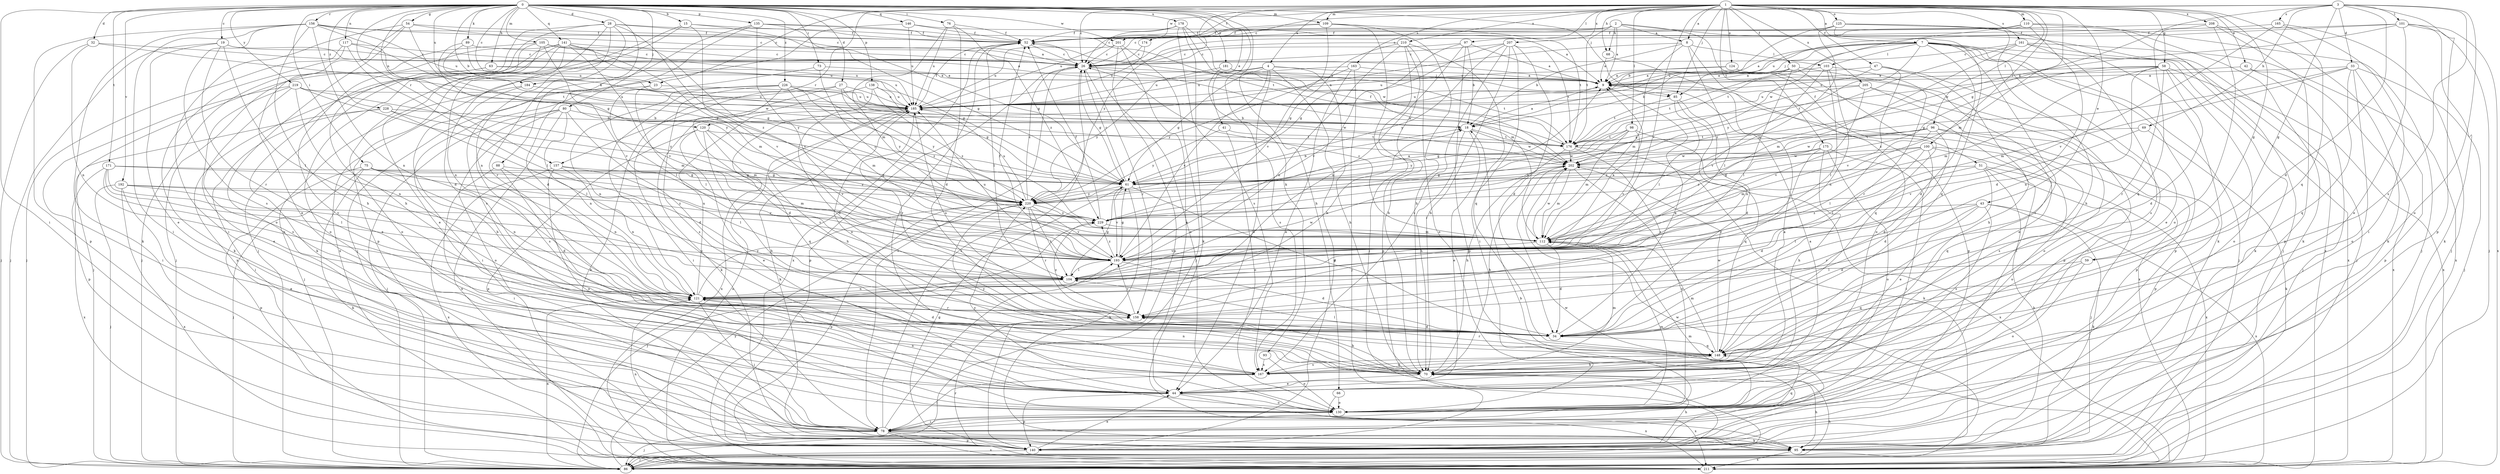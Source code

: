 strict digraph  {
0;
1;
2;
3;
4;
7;
8;
9;
15;
18;
19;
23;
26;
27;
28;
32;
33;
34;
41;
42;
43;
44;
47;
50;
51;
52;
54;
58;
59;
61;
63;
66;
68;
69;
70;
73;
75;
76;
78;
80;
85;
86;
88;
89;
93;
95;
96;
97;
98;
100;
101;
103;
104;
105;
109;
110;
112;
117;
120;
121;
124;
125;
130;
135;
138;
140;
141;
146;
148;
156;
157;
158;
161;
163;
165;
167;
171;
174;
175;
176;
178;
181;
184;
185;
192;
193;
201;
202;
205;
207;
208;
210;
211;
219;
220;
226;
228;
229;
0 -> 15  [label=b];
0 -> 18  [label=b];
0 -> 19  [label=c];
0 -> 23  [label=c];
0 -> 27  [label=d];
0 -> 28  [label=d];
0 -> 32  [label=d];
0 -> 41  [label=e];
0 -> 54  [label=g];
0 -> 63  [label=h];
0 -> 66  [label=h];
0 -> 73  [label=i];
0 -> 75  [label=i];
0 -> 76  [label=i];
0 -> 78  [label=i];
0 -> 80  [label=j];
0 -> 85  [label=j];
0 -> 88  [label=k];
0 -> 89  [label=k];
0 -> 93  [label=k];
0 -> 105  [label=m];
0 -> 109  [label=m];
0 -> 117  [label=n];
0 -> 120  [label=n];
0 -> 135  [label=p];
0 -> 138  [label=p];
0 -> 141  [label=q];
0 -> 146  [label=q];
0 -> 156  [label=r];
0 -> 157  [label=r];
0 -> 171  [label=t];
0 -> 178  [label=u];
0 -> 181  [label=u];
0 -> 184  [label=u];
0 -> 192  [label=v];
0 -> 201  [label=w];
0 -> 219  [label=y];
0 -> 226  [label=z];
0 -> 228  [label=z];
1 -> 4  [label=a];
1 -> 7  [label=a];
1 -> 8  [label=a];
1 -> 23  [label=c];
1 -> 26  [label=c];
1 -> 42  [label=e];
1 -> 43  [label=e];
1 -> 47  [label=f];
1 -> 50  [label=f];
1 -> 58  [label=g];
1 -> 59  [label=g];
1 -> 68  [label=h];
1 -> 85  [label=j];
1 -> 96  [label=l];
1 -> 97  [label=l];
1 -> 98  [label=l];
1 -> 100  [label=l];
1 -> 109  [label=m];
1 -> 110  [label=m];
1 -> 112  [label=m];
1 -> 124  [label=o];
1 -> 125  [label=o];
1 -> 148  [label=q];
1 -> 157  [label=r];
1 -> 161  [label=s];
1 -> 163  [label=s];
1 -> 174  [label=t];
1 -> 175  [label=t];
1 -> 193  [label=v];
1 -> 205  [label=x];
1 -> 207  [label=x];
1 -> 208  [label=x];
1 -> 210  [label=x];
1 -> 220  [label=y];
2 -> 8  [label=a];
2 -> 9  [label=a];
2 -> 26  [label=c];
2 -> 51  [label=f];
2 -> 52  [label=f];
2 -> 68  [label=h];
2 -> 176  [label=t];
2 -> 211  [label=x];
3 -> 26  [label=c];
3 -> 33  [label=d];
3 -> 34  [label=d];
3 -> 59  [label=g];
3 -> 61  [label=g];
3 -> 69  [label=h];
3 -> 101  [label=l];
3 -> 130  [label=o];
3 -> 140  [label=p];
3 -> 165  [label=s];
3 -> 167  [label=s];
3 -> 201  [label=w];
4 -> 44  [label=e];
4 -> 61  [label=g];
4 -> 70  [label=h];
4 -> 85  [label=j];
4 -> 140  [label=p];
4 -> 184  [label=u];
4 -> 185  [label=u];
4 -> 193  [label=v];
7 -> 9  [label=a];
7 -> 34  [label=d];
7 -> 44  [label=e];
7 -> 85  [label=j];
7 -> 86  [label=j];
7 -> 95  [label=k];
7 -> 103  [label=l];
7 -> 140  [label=p];
7 -> 167  [label=s];
7 -> 176  [label=t];
7 -> 185  [label=u];
7 -> 211  [label=x];
7 -> 220  [label=y];
8 -> 18  [label=b];
8 -> 103  [label=l];
8 -> 104  [label=l];
8 -> 112  [label=m];
8 -> 120  [label=n];
8 -> 130  [label=o];
9 -> 185  [label=u];
9 -> 211  [label=x];
15 -> 52  [label=f];
15 -> 61  [label=g];
15 -> 140  [label=p];
15 -> 193  [label=v];
15 -> 211  [label=x];
18 -> 9  [label=a];
18 -> 44  [label=e];
18 -> 70  [label=h];
18 -> 176  [label=t];
18 -> 202  [label=w];
19 -> 9  [label=a];
19 -> 26  [label=c];
19 -> 44  [label=e];
19 -> 86  [label=j];
19 -> 104  [label=l];
19 -> 158  [label=r];
23 -> 78  [label=i];
23 -> 104  [label=l];
23 -> 185  [label=u];
26 -> 9  [label=a];
26 -> 61  [label=g];
26 -> 78  [label=i];
26 -> 140  [label=p];
26 -> 158  [label=r];
26 -> 202  [label=w];
27 -> 78  [label=i];
27 -> 95  [label=k];
27 -> 185  [label=u];
27 -> 202  [label=w];
27 -> 220  [label=y];
28 -> 26  [label=c];
28 -> 34  [label=d];
28 -> 52  [label=f];
28 -> 70  [label=h];
28 -> 86  [label=j];
28 -> 121  [label=n];
28 -> 158  [label=r];
28 -> 229  [label=z];
32 -> 26  [label=c];
32 -> 86  [label=j];
32 -> 121  [label=n];
32 -> 176  [label=t];
33 -> 9  [label=a];
33 -> 61  [label=g];
33 -> 86  [label=j];
33 -> 112  [label=m];
33 -> 130  [label=o];
33 -> 140  [label=p];
33 -> 148  [label=q];
34 -> 9  [label=a];
34 -> 148  [label=q];
41 -> 130  [label=o];
41 -> 176  [label=t];
41 -> 220  [label=y];
42 -> 9  [label=a];
42 -> 86  [label=j];
42 -> 211  [label=x];
43 -> 34  [label=d];
43 -> 95  [label=k];
43 -> 104  [label=l];
43 -> 158  [label=r];
43 -> 167  [label=s];
43 -> 211  [label=x];
43 -> 229  [label=z];
44 -> 9  [label=a];
44 -> 121  [label=n];
44 -> 130  [label=o];
44 -> 140  [label=p];
44 -> 211  [label=x];
47 -> 9  [label=a];
47 -> 70  [label=h];
47 -> 78  [label=i];
47 -> 185  [label=u];
47 -> 193  [label=v];
50 -> 9  [label=a];
50 -> 18  [label=b];
50 -> 44  [label=e];
50 -> 104  [label=l];
50 -> 148  [label=q];
50 -> 176  [label=t];
51 -> 34  [label=d];
51 -> 44  [label=e];
51 -> 61  [label=g];
51 -> 86  [label=j];
51 -> 95  [label=k];
51 -> 211  [label=x];
52 -> 26  [label=c];
52 -> 104  [label=l];
52 -> 130  [label=o];
52 -> 211  [label=x];
54 -> 9  [label=a];
54 -> 44  [label=e];
54 -> 52  [label=f];
54 -> 78  [label=i];
54 -> 130  [label=o];
54 -> 220  [label=y];
58 -> 9  [label=a];
58 -> 34  [label=d];
58 -> 112  [label=m];
58 -> 121  [label=n];
58 -> 130  [label=o];
58 -> 158  [label=r];
58 -> 176  [label=t];
58 -> 211  [label=x];
58 -> 229  [label=z];
59 -> 104  [label=l];
59 -> 130  [label=o];
59 -> 148  [label=q];
61 -> 18  [label=b];
61 -> 26  [label=c];
61 -> 34  [label=d];
61 -> 95  [label=k];
61 -> 193  [label=v];
61 -> 220  [label=y];
63 -> 9  [label=a];
63 -> 44  [label=e];
63 -> 86  [label=j];
63 -> 185  [label=u];
66 -> 130  [label=o];
66 -> 211  [label=x];
68 -> 9  [label=a];
68 -> 140  [label=p];
69 -> 95  [label=k];
69 -> 176  [label=t];
69 -> 193  [label=v];
70 -> 9  [label=a];
70 -> 44  [label=e];
70 -> 112  [label=m];
70 -> 121  [label=n];
70 -> 220  [label=y];
73 -> 9  [label=a];
73 -> 104  [label=l];
73 -> 229  [label=z];
75 -> 61  [label=g];
75 -> 86  [label=j];
75 -> 95  [label=k];
75 -> 112  [label=m];
75 -> 121  [label=n];
75 -> 140  [label=p];
75 -> 193  [label=v];
76 -> 34  [label=d];
76 -> 52  [label=f];
76 -> 112  [label=m];
76 -> 185  [label=u];
76 -> 229  [label=z];
78 -> 26  [label=c];
78 -> 86  [label=j];
78 -> 95  [label=k];
78 -> 112  [label=m];
78 -> 140  [label=p];
78 -> 148  [label=q];
78 -> 193  [label=v];
78 -> 211  [label=x];
80 -> 18  [label=b];
80 -> 34  [label=d];
80 -> 86  [label=j];
80 -> 121  [label=n];
80 -> 130  [label=o];
80 -> 167  [label=s];
80 -> 211  [label=x];
85 -> 34  [label=d];
85 -> 104  [label=l];
85 -> 121  [label=n];
85 -> 176  [label=t];
86 -> 70  [label=h];
86 -> 121  [label=n];
86 -> 202  [label=w];
86 -> 220  [label=y];
88 -> 34  [label=d];
88 -> 61  [label=g];
88 -> 78  [label=i];
88 -> 121  [label=n];
89 -> 26  [label=c];
89 -> 61  [label=g];
89 -> 185  [label=u];
89 -> 220  [label=y];
93 -> 130  [label=o];
93 -> 167  [label=s];
95 -> 70  [label=h];
95 -> 211  [label=x];
96 -> 34  [label=d];
96 -> 104  [label=l];
96 -> 140  [label=p];
96 -> 167  [label=s];
96 -> 176  [label=t];
96 -> 202  [label=w];
96 -> 229  [label=z];
97 -> 9  [label=a];
97 -> 18  [label=b];
97 -> 26  [label=c];
97 -> 121  [label=n];
97 -> 140  [label=p];
97 -> 193  [label=v];
98 -> 61  [label=g];
98 -> 112  [label=m];
98 -> 148  [label=q];
98 -> 176  [label=t];
98 -> 193  [label=v];
98 -> 220  [label=y];
100 -> 34  [label=d];
100 -> 104  [label=l];
100 -> 112  [label=m];
100 -> 130  [label=o];
100 -> 148  [label=q];
100 -> 202  [label=w];
100 -> 229  [label=z];
101 -> 44  [label=e];
101 -> 52  [label=f];
101 -> 86  [label=j];
101 -> 95  [label=k];
101 -> 185  [label=u];
101 -> 202  [label=w];
101 -> 211  [label=x];
103 -> 9  [label=a];
103 -> 104  [label=l];
103 -> 121  [label=n];
103 -> 158  [label=r];
103 -> 193  [label=v];
104 -> 61  [label=g];
104 -> 121  [label=n];
104 -> 202  [label=w];
105 -> 26  [label=c];
105 -> 44  [label=e];
105 -> 61  [label=g];
105 -> 86  [label=j];
105 -> 130  [label=o];
105 -> 185  [label=u];
105 -> 193  [label=v];
109 -> 52  [label=f];
109 -> 70  [label=h];
109 -> 86  [label=j];
109 -> 176  [label=t];
109 -> 185  [label=u];
109 -> 193  [label=v];
110 -> 26  [label=c];
110 -> 34  [label=d];
110 -> 52  [label=f];
110 -> 86  [label=j];
110 -> 95  [label=k];
110 -> 202  [label=w];
112 -> 26  [label=c];
112 -> 34  [label=d];
112 -> 193  [label=v];
112 -> 202  [label=w];
117 -> 26  [label=c];
117 -> 86  [label=j];
117 -> 95  [label=k];
117 -> 104  [label=l];
117 -> 202  [label=w];
120 -> 44  [label=e];
120 -> 70  [label=h];
120 -> 140  [label=p];
120 -> 148  [label=q];
120 -> 176  [label=t];
120 -> 193  [label=v];
121 -> 18  [label=b];
121 -> 34  [label=d];
121 -> 78  [label=i];
121 -> 158  [label=r];
121 -> 185  [label=u];
121 -> 220  [label=y];
124 -> 9  [label=a];
124 -> 78  [label=i];
124 -> 140  [label=p];
124 -> 185  [label=u];
125 -> 18  [label=b];
125 -> 52  [label=f];
125 -> 70  [label=h];
125 -> 86  [label=j];
125 -> 95  [label=k];
125 -> 112  [label=m];
125 -> 148  [label=q];
130 -> 78  [label=i];
130 -> 112  [label=m];
130 -> 220  [label=y];
135 -> 34  [label=d];
135 -> 52  [label=f];
135 -> 61  [label=g];
135 -> 167  [label=s];
135 -> 176  [label=t];
135 -> 193  [label=v];
138 -> 34  [label=d];
138 -> 61  [label=g];
138 -> 95  [label=k];
138 -> 185  [label=u];
138 -> 229  [label=z];
140 -> 44  [label=e];
140 -> 61  [label=g];
140 -> 70  [label=h];
140 -> 86  [label=j];
140 -> 121  [label=n];
140 -> 202  [label=w];
141 -> 26  [label=c];
141 -> 86  [label=j];
141 -> 95  [label=k];
141 -> 112  [label=m];
141 -> 121  [label=n];
141 -> 130  [label=o];
141 -> 193  [label=v];
141 -> 211  [label=x];
141 -> 220  [label=y];
146 -> 9  [label=a];
146 -> 52  [label=f];
146 -> 86  [label=j];
146 -> 185  [label=u];
148 -> 70  [label=h];
148 -> 104  [label=l];
148 -> 112  [label=m];
148 -> 158  [label=r];
148 -> 167  [label=s];
148 -> 185  [label=u];
148 -> 202  [label=w];
156 -> 26  [label=c];
156 -> 52  [label=f];
156 -> 61  [label=g];
156 -> 70  [label=h];
156 -> 78  [label=i];
156 -> 95  [label=k];
156 -> 121  [label=n];
156 -> 140  [label=p];
156 -> 167  [label=s];
156 -> 185  [label=u];
157 -> 61  [label=g];
157 -> 104  [label=l];
157 -> 121  [label=n];
157 -> 130  [label=o];
157 -> 211  [label=x];
158 -> 34  [label=d];
158 -> 70  [label=h];
158 -> 185  [label=u];
158 -> 193  [label=v];
158 -> 229  [label=z];
161 -> 26  [label=c];
161 -> 86  [label=j];
161 -> 112  [label=m];
161 -> 167  [label=s];
161 -> 211  [label=x];
161 -> 229  [label=z];
163 -> 9  [label=a];
163 -> 44  [label=e];
163 -> 86  [label=j];
163 -> 185  [label=u];
163 -> 220  [label=y];
165 -> 52  [label=f];
165 -> 78  [label=i];
165 -> 86  [label=j];
165 -> 193  [label=v];
167 -> 52  [label=f];
167 -> 78  [label=i];
167 -> 148  [label=q];
171 -> 61  [label=g];
171 -> 104  [label=l];
171 -> 121  [label=n];
171 -> 193  [label=v];
171 -> 211  [label=x];
171 -> 220  [label=y];
174 -> 26  [label=c];
174 -> 185  [label=u];
175 -> 70  [label=h];
175 -> 78  [label=i];
175 -> 130  [label=o];
175 -> 158  [label=r];
175 -> 202  [label=w];
175 -> 220  [label=y];
176 -> 52  [label=f];
176 -> 70  [label=h];
176 -> 95  [label=k];
176 -> 158  [label=r];
176 -> 202  [label=w];
178 -> 26  [label=c];
178 -> 52  [label=f];
178 -> 95  [label=k];
178 -> 112  [label=m];
178 -> 167  [label=s];
178 -> 202  [label=w];
181 -> 9  [label=a];
181 -> 167  [label=s];
181 -> 176  [label=t];
181 -> 220  [label=y];
184 -> 70  [label=h];
184 -> 86  [label=j];
184 -> 185  [label=u];
185 -> 18  [label=b];
185 -> 52  [label=f];
185 -> 70  [label=h];
185 -> 95  [label=k];
185 -> 158  [label=r];
185 -> 211  [label=x];
192 -> 44  [label=e];
192 -> 86  [label=j];
192 -> 193  [label=v];
192 -> 211  [label=x];
192 -> 220  [label=y];
192 -> 229  [label=z];
193 -> 9  [label=a];
193 -> 34  [label=d];
193 -> 52  [label=f];
193 -> 61  [label=g];
193 -> 104  [label=l];
193 -> 185  [label=u];
193 -> 229  [label=z];
201 -> 26  [label=c];
201 -> 44  [label=e];
201 -> 86  [label=j];
201 -> 140  [label=p];
201 -> 185  [label=u];
202 -> 61  [label=g];
202 -> 70  [label=h];
202 -> 112  [label=m];
202 -> 130  [label=o];
202 -> 211  [label=x];
205 -> 61  [label=g];
205 -> 130  [label=o];
205 -> 140  [label=p];
205 -> 185  [label=u];
205 -> 193  [label=v];
207 -> 26  [label=c];
207 -> 34  [label=d];
207 -> 61  [label=g];
207 -> 70  [label=h];
207 -> 78  [label=i];
207 -> 167  [label=s];
207 -> 176  [label=t];
207 -> 220  [label=y];
208 -> 52  [label=f];
208 -> 95  [label=k];
208 -> 130  [label=o];
208 -> 140  [label=p];
208 -> 148  [label=q];
210 -> 26  [label=c];
210 -> 61  [label=g];
210 -> 70  [label=h];
210 -> 121  [label=n];
210 -> 130  [label=o];
210 -> 140  [label=p];
210 -> 148  [label=q];
211 -> 18  [label=b];
211 -> 158  [label=r];
211 -> 185  [label=u];
219 -> 44  [label=e];
219 -> 78  [label=i];
219 -> 112  [label=m];
219 -> 121  [label=n];
219 -> 167  [label=s];
219 -> 185  [label=u];
219 -> 220  [label=y];
220 -> 26  [label=c];
220 -> 104  [label=l];
220 -> 140  [label=p];
220 -> 158  [label=r];
220 -> 185  [label=u];
220 -> 193  [label=v];
220 -> 229  [label=z];
226 -> 34  [label=d];
226 -> 112  [label=m];
226 -> 121  [label=n];
226 -> 130  [label=o];
226 -> 167  [label=s];
226 -> 185  [label=u];
226 -> 220  [label=y];
226 -> 229  [label=z];
228 -> 18  [label=b];
228 -> 78  [label=i];
228 -> 104  [label=l];
228 -> 112  [label=m];
228 -> 140  [label=p];
229 -> 9  [label=a];
229 -> 52  [label=f];
229 -> 86  [label=j];
229 -> 112  [label=m];
}
